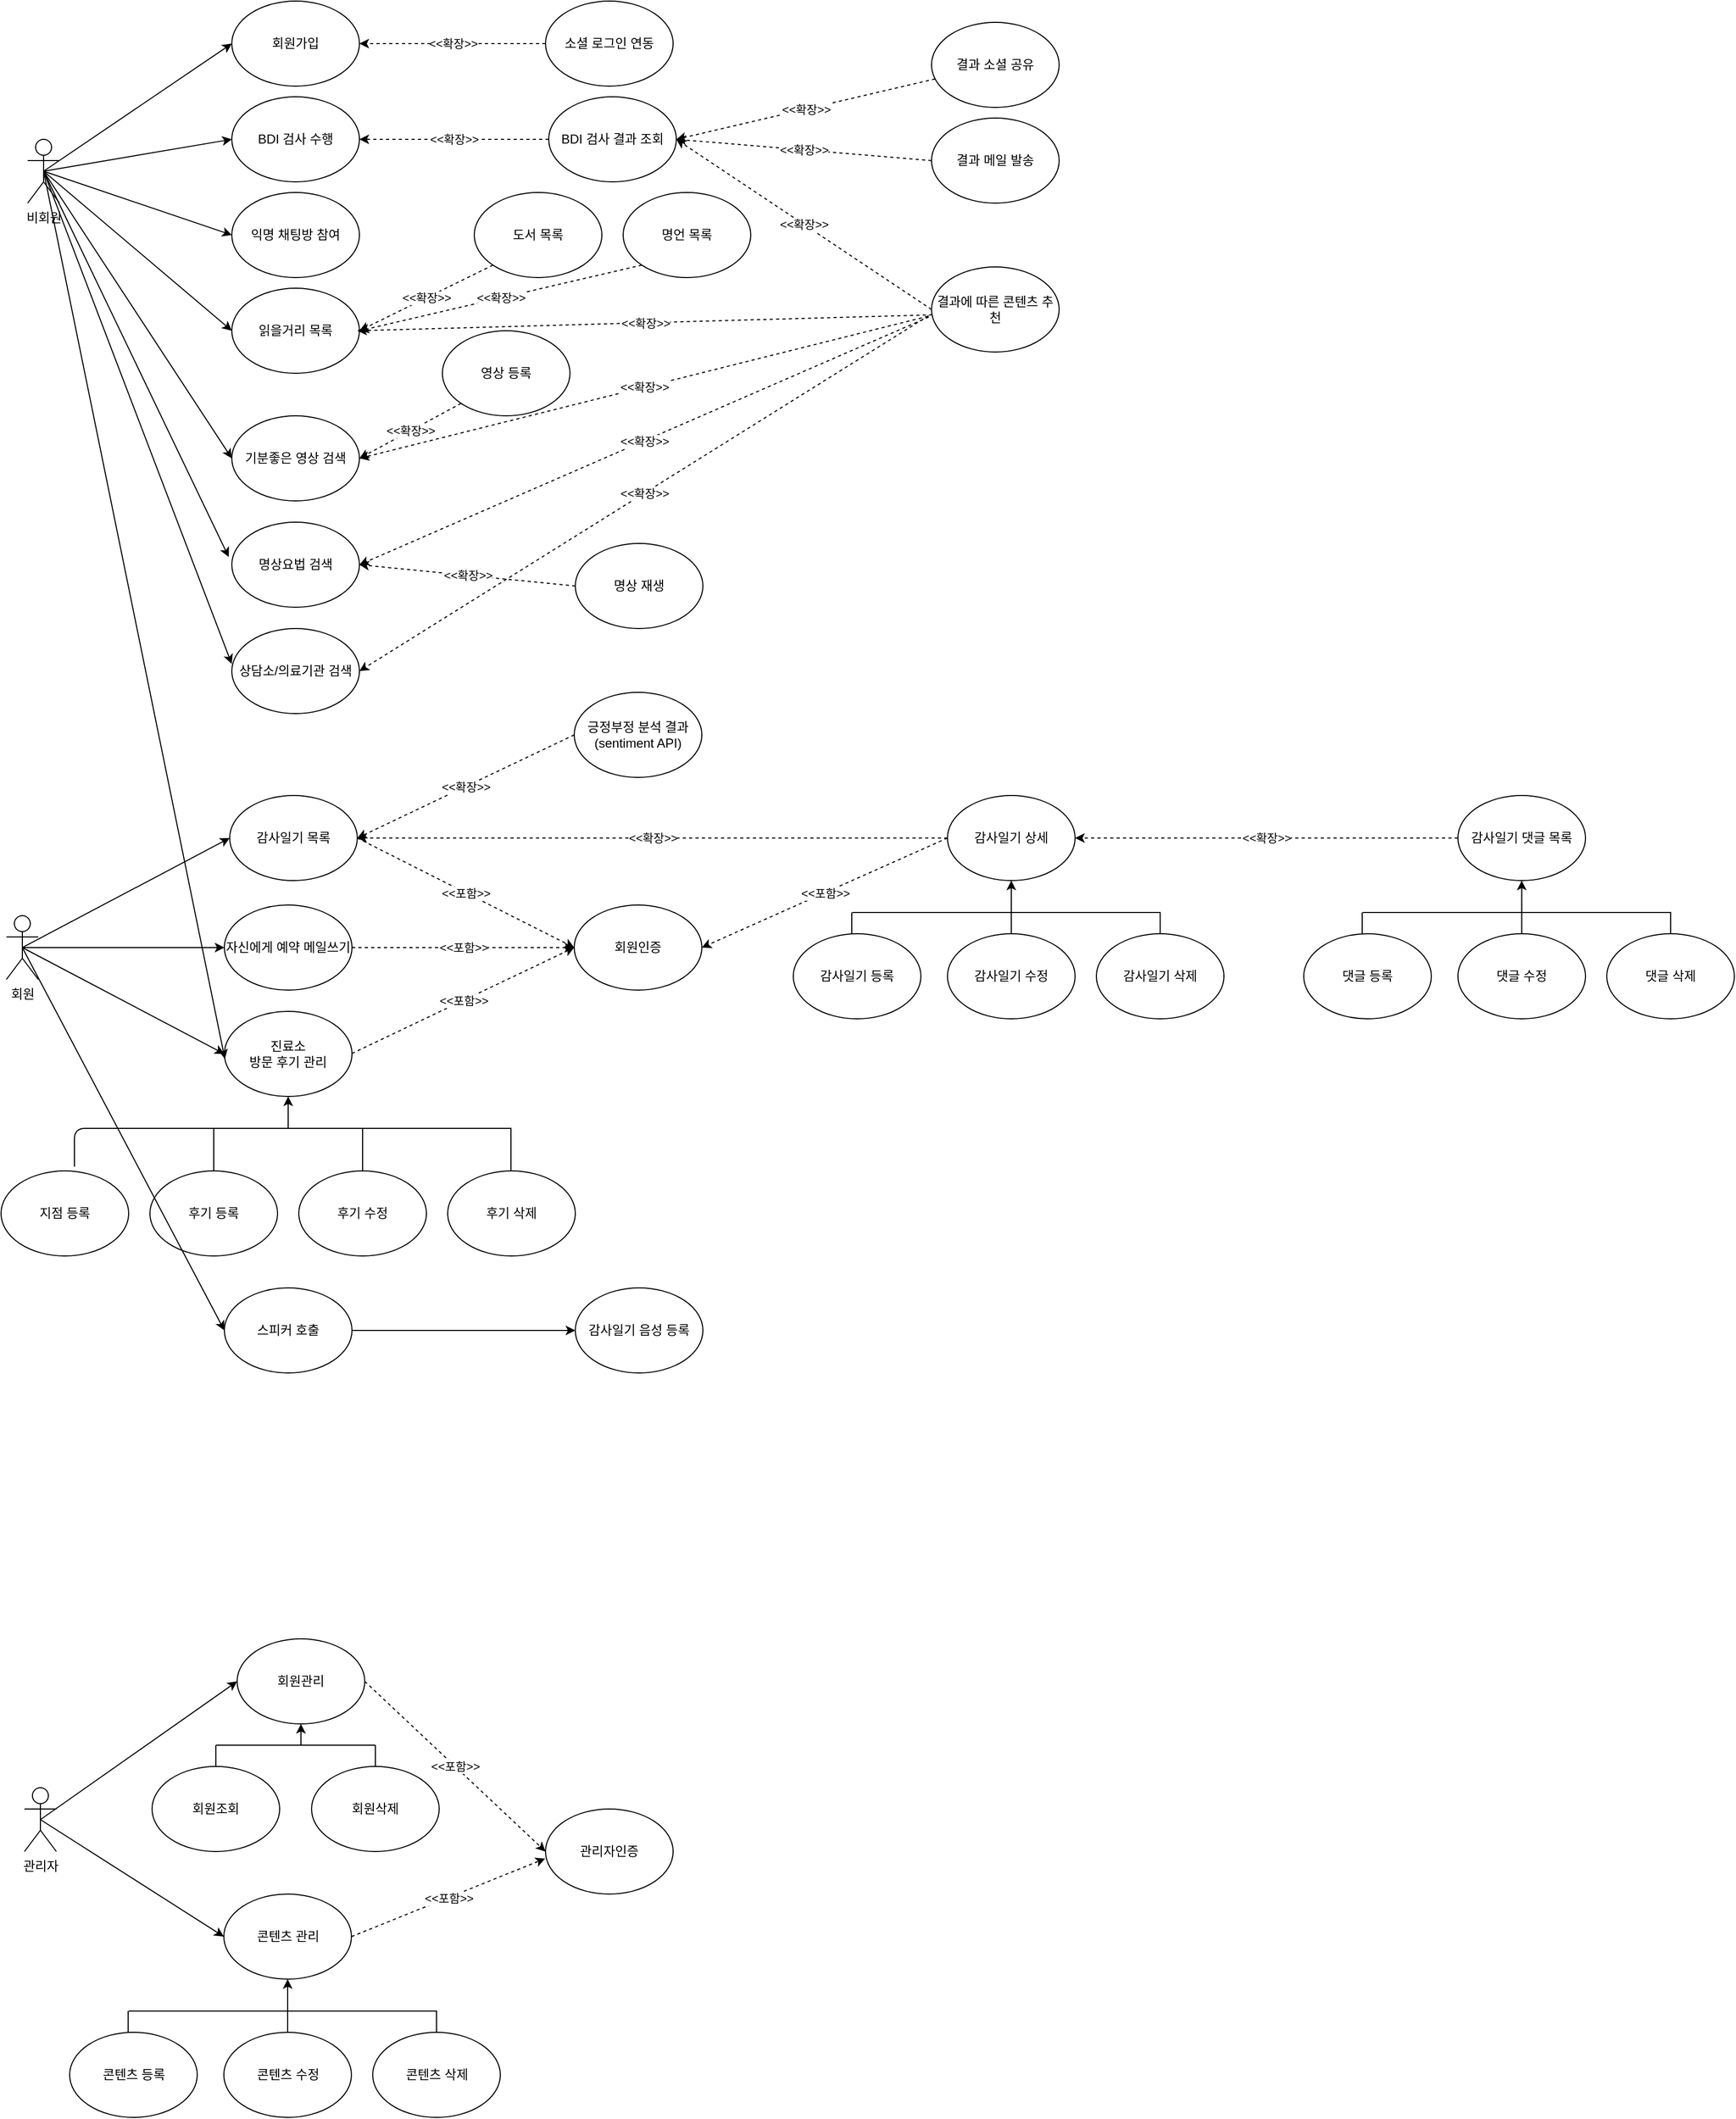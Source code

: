 <mxfile version="14.9.3" type="github">
  <diagram id="70sO28HgEGNAzV1IfZhD" name="Page-1">
    <mxGraphModel dx="1722" dy="938" grid="1" gridSize="10" guides="1" tooltips="1" connect="1" arrows="1" fold="1" page="1" pageScale="1" pageWidth="1169" pageHeight="827" math="0" shadow="0">
      <root>
        <mxCell id="0" />
        <mxCell id="1" parent="0" />
        <mxCell id="HTkCgUYvAymexxdiye0X-1" value="비회원" style="shape=umlActor;verticalLabelPosition=bottom;verticalAlign=top;html=1;outlineConnect=0;" vertex="1" parent="1">
          <mxGeometry x="70" y="130" width="30" height="60" as="geometry" />
        </mxCell>
        <mxCell id="HTkCgUYvAymexxdiye0X-3" value="관리자" style="shape=umlActor;verticalLabelPosition=bottom;verticalAlign=top;html=1;outlineConnect=0;" vertex="1" parent="1">
          <mxGeometry x="67" y="1680" width="30" height="60" as="geometry" />
        </mxCell>
        <mxCell id="HTkCgUYvAymexxdiye0X-5" value="회원가입" style="ellipse;whiteSpace=wrap;html=1;" vertex="1" parent="1">
          <mxGeometry x="262" width="120" height="80" as="geometry" />
        </mxCell>
        <mxCell id="HTkCgUYvAymexxdiye0X-6" value="회원인증" style="ellipse;whiteSpace=wrap;html=1;" vertex="1" parent="1">
          <mxGeometry x="584" y="850" width="120" height="80" as="geometry" />
        </mxCell>
        <mxCell id="HTkCgUYvAymexxdiye0X-7" value="관리자인증" style="ellipse;whiteSpace=wrap;html=1;" vertex="1" parent="1">
          <mxGeometry x="557" y="1700" width="120" height="80" as="geometry" />
        </mxCell>
        <mxCell id="HTkCgUYvAymexxdiye0X-8" value="BDI 검사 수행" style="ellipse;whiteSpace=wrap;html=1;" vertex="1" parent="1">
          <mxGeometry x="262" y="90" width="120" height="80" as="geometry" />
        </mxCell>
        <mxCell id="HTkCgUYvAymexxdiye0X-13" value="상담소/의료기관 검색" style="ellipse;whiteSpace=wrap;html=1;" vertex="1" parent="1">
          <mxGeometry x="262" y="590" width="120" height="80" as="geometry" />
        </mxCell>
        <mxCell id="HTkCgUYvAymexxdiye0X-15" value="익명 채팅방 참여" style="ellipse;whiteSpace=wrap;html=1;" vertex="1" parent="1">
          <mxGeometry x="262" y="180" width="120" height="80" as="geometry" />
        </mxCell>
        <mxCell id="HTkCgUYvAymexxdiye0X-16" value="명상요법 검색" style="ellipse;whiteSpace=wrap;html=1;" vertex="1" parent="1">
          <mxGeometry x="262" y="490" width="120" height="80" as="geometry" />
        </mxCell>
        <mxCell id="HTkCgUYvAymexxdiye0X-17" value="자신에게 예약 메일쓰기" style="ellipse;whiteSpace=wrap;html=1;" vertex="1" parent="1">
          <mxGeometry x="255" y="850" width="120" height="80" as="geometry" />
        </mxCell>
        <mxCell id="HTkCgUYvAymexxdiye0X-18" value="기분좋은 영상 검색" style="ellipse;whiteSpace=wrap;html=1;" vertex="1" parent="1">
          <mxGeometry x="262" y="390" width="120" height="80" as="geometry" />
        </mxCell>
        <mxCell id="HTkCgUYvAymexxdiye0X-19" value="" style="endArrow=classic;html=1;exitX=0.5;exitY=0.5;exitDx=0;exitDy=0;exitPerimeter=0;entryX=0;entryY=0.5;entryDx=0;entryDy=0;" edge="1" parent="1" source="HTkCgUYvAymexxdiye0X-1" target="HTkCgUYvAymexxdiye0X-5">
          <mxGeometry width="50" height="50" relative="1" as="geometry">
            <mxPoint x="110" y="150" as="sourcePoint" />
            <mxPoint x="260" y="60" as="targetPoint" />
            <Array as="points" />
          </mxGeometry>
        </mxCell>
        <mxCell id="HTkCgUYvAymexxdiye0X-20" value="" style="endArrow=classic;html=1;entryX=0;entryY=0.5;entryDx=0;entryDy=0;exitX=0.5;exitY=0.5;exitDx=0;exitDy=0;exitPerimeter=0;" edge="1" parent="1" source="HTkCgUYvAymexxdiye0X-1" target="HTkCgUYvAymexxdiye0X-8">
          <mxGeometry width="50" height="50" relative="1" as="geometry">
            <mxPoint x="120" y="170" as="sourcePoint" />
            <mxPoint x="250" y="200" as="targetPoint" />
          </mxGeometry>
        </mxCell>
        <mxCell id="HTkCgUYvAymexxdiye0X-21" value="" style="endArrow=classic;html=1;entryX=0;entryY=0.5;entryDx=0;entryDy=0;exitX=0.5;exitY=0.5;exitDx=0;exitDy=0;exitPerimeter=0;" edge="1" parent="1" source="HTkCgUYvAymexxdiye0X-1" target="HTkCgUYvAymexxdiye0X-15">
          <mxGeometry width="50" height="50" relative="1" as="geometry">
            <mxPoint x="120" y="210" as="sourcePoint" />
            <mxPoint x="260.0" y="260" as="targetPoint" />
          </mxGeometry>
        </mxCell>
        <mxCell id="HTkCgUYvAymexxdiye0X-25" value="" style="endArrow=classic;html=1;exitX=0.5;exitY=0.5;exitDx=0;exitDy=0;exitPerimeter=0;entryX=0;entryY=0.5;entryDx=0;entryDy=0;" edge="1" parent="1" source="HTkCgUYvAymexxdiye0X-1" target="HTkCgUYvAymexxdiye0X-18">
          <mxGeometry width="50" height="50" relative="1" as="geometry">
            <mxPoint x="110" y="270" as="sourcePoint" />
            <mxPoint x="250" y="360" as="targetPoint" />
          </mxGeometry>
        </mxCell>
        <mxCell id="HTkCgUYvAymexxdiye0X-44" value="영상 등록" style="ellipse;whiteSpace=wrap;html=1;" vertex="1" parent="1">
          <mxGeometry x="460" y="310" width="120" height="80" as="geometry" />
        </mxCell>
        <mxCell id="HTkCgUYvAymexxdiye0X-45" value="" style="endArrow=classic;html=1;dashed=1;targetPerimeterSpacing=3;exitX=0;exitY=1;exitDx=0;exitDy=0;entryX=1;entryY=0.5;entryDx=0;entryDy=0;" edge="1" parent="1" source="HTkCgUYvAymexxdiye0X-44" target="HTkCgUYvAymexxdiye0X-18">
          <mxGeometry relative="1" as="geometry">
            <mxPoint x="420" y="370" as="sourcePoint" />
            <mxPoint x="520" y="370" as="targetPoint" />
            <Array as="points" />
          </mxGeometry>
        </mxCell>
        <mxCell id="HTkCgUYvAymexxdiye0X-46" value="&amp;lt;&amp;lt;확장&amp;gt;&amp;gt;" style="edgeLabel;resizable=0;html=1;align=center;verticalAlign=middle;" connectable="0" vertex="1" parent="HTkCgUYvAymexxdiye0X-45">
          <mxGeometry relative="1" as="geometry" />
        </mxCell>
        <mxCell id="HTkCgUYvAymexxdiye0X-61" value="" style="group" vertex="1" connectable="0" parent="1">
          <mxGeometry x="45" y="950" width="540" height="230" as="geometry" />
        </mxCell>
        <mxCell id="HTkCgUYvAymexxdiye0X-53" value="" style="endArrow=none;html=1;targetPerimeterSpacing=3;exitX=0.575;exitY=-0.05;exitDx=0;exitDy=0;exitPerimeter=0;" edge="1" parent="HTkCgUYvAymexxdiye0X-61" source="HTkCgUYvAymexxdiye0X-47">
          <mxGeometry width="50" height="50" relative="1" as="geometry">
            <mxPoint x="90" y="200" as="sourcePoint" />
            <mxPoint x="480" y="110" as="targetPoint" />
            <Array as="points">
              <mxPoint x="69" y="110" />
              <mxPoint x="340" y="110" />
              <mxPoint x="420" y="110" />
            </Array>
          </mxGeometry>
        </mxCell>
        <mxCell id="HTkCgUYvAymexxdiye0X-58" value="" style="endArrow=classic;html=1;targetPerimeterSpacing=3;entryX=0.5;entryY=1;entryDx=0;entryDy=0;" edge="1" parent="HTkCgUYvAymexxdiye0X-61" target="HTkCgUYvAymexxdiye0X-14">
          <mxGeometry width="50" height="50" relative="1" as="geometry">
            <mxPoint x="270" y="110" as="sourcePoint" />
            <mxPoint x="270" y="73" as="targetPoint" />
          </mxGeometry>
        </mxCell>
        <mxCell id="HTkCgUYvAymexxdiye0X-54" value="" style="endArrow=none;html=1;targetPerimeterSpacing=3;" edge="1" parent="HTkCgUYvAymexxdiye0X-61">
          <mxGeometry width="50" height="50" relative="1" as="geometry">
            <mxPoint x="200" y="150" as="sourcePoint" />
            <mxPoint x="200" y="110" as="targetPoint" />
          </mxGeometry>
        </mxCell>
        <mxCell id="HTkCgUYvAymexxdiye0X-56" value="" style="endArrow=none;html=1;targetPerimeterSpacing=3;exitX=0.5;exitY=0;exitDx=0;exitDy=0;" edge="1" parent="HTkCgUYvAymexxdiye0X-61" source="HTkCgUYvAymexxdiye0X-49">
          <mxGeometry width="50" height="50" relative="1" as="geometry">
            <mxPoint x="340" y="140" as="sourcePoint" />
            <mxPoint x="340" y="110" as="targetPoint" />
          </mxGeometry>
        </mxCell>
        <mxCell id="HTkCgUYvAymexxdiye0X-57" value="" style="endArrow=none;html=1;targetPerimeterSpacing=3;exitX=0.5;exitY=0;exitDx=0;exitDy=0;" edge="1" parent="HTkCgUYvAymexxdiye0X-61">
          <mxGeometry width="50" height="50" relative="1" as="geometry">
            <mxPoint x="479.5" y="150" as="sourcePoint" />
            <mxPoint x="479.5" y="110" as="targetPoint" />
          </mxGeometry>
        </mxCell>
        <mxCell id="HTkCgUYvAymexxdiye0X-14" value="진료소&lt;br&gt;방문 후기 관리" style="ellipse;whiteSpace=wrap;html=1;" vertex="1" parent="HTkCgUYvAymexxdiye0X-61">
          <mxGeometry x="210" width="120" height="80" as="geometry" />
        </mxCell>
        <mxCell id="HTkCgUYvAymexxdiye0X-47" value="지점 등록" style="ellipse;whiteSpace=wrap;html=1;" vertex="1" parent="HTkCgUYvAymexxdiye0X-61">
          <mxGeometry y="150" width="120" height="80" as="geometry" />
        </mxCell>
        <mxCell id="HTkCgUYvAymexxdiye0X-48" value="후기 등록" style="ellipse;whiteSpace=wrap;html=1;" vertex="1" parent="HTkCgUYvAymexxdiye0X-61">
          <mxGeometry x="140" y="150" width="120" height="80" as="geometry" />
        </mxCell>
        <mxCell id="HTkCgUYvAymexxdiye0X-49" value="후기 수정" style="ellipse;whiteSpace=wrap;html=1;" vertex="1" parent="HTkCgUYvAymexxdiye0X-61">
          <mxGeometry x="280" y="150" width="120" height="80" as="geometry" />
        </mxCell>
        <mxCell id="HTkCgUYvAymexxdiye0X-50" value="후기 삭제" style="ellipse;whiteSpace=wrap;html=1;" vertex="1" parent="HTkCgUYvAymexxdiye0X-61">
          <mxGeometry x="420" y="150" width="120" height="80" as="geometry" />
        </mxCell>
        <mxCell id="HTkCgUYvAymexxdiye0X-89" value="" style="endArrow=classic;html=1;dashed=1;targetPerimeterSpacing=3;exitX=0;exitY=0.5;exitDx=0;exitDy=0;entryX=0;entryY=0.5;entryDx=0;entryDy=0;" edge="1" parent="HTkCgUYvAymexxdiye0X-61" target="HTkCgUYvAymexxdiye0X-6">
          <mxGeometry relative="1" as="geometry">
            <mxPoint x="330.0" y="39.58" as="sourcePoint" />
            <mxPoint x="163.0" y="39.58" as="targetPoint" />
            <Array as="points" />
          </mxGeometry>
        </mxCell>
        <mxCell id="HTkCgUYvAymexxdiye0X-90" value="&amp;lt;&amp;lt;포함&amp;gt;&amp;gt;" style="edgeLabel;resizable=0;html=1;align=center;verticalAlign=middle;" connectable="0" vertex="1" parent="HTkCgUYvAymexxdiye0X-89">
          <mxGeometry relative="1" as="geometry" />
        </mxCell>
        <mxCell id="HTkCgUYvAymexxdiye0X-70" value="BDI 검사 결과 조회" style="ellipse;whiteSpace=wrap;html=1;" vertex="1" parent="1">
          <mxGeometry x="560" y="90" width="120" height="80" as="geometry" />
        </mxCell>
        <mxCell id="HTkCgUYvAymexxdiye0X-71" value="" style="endArrow=classic;html=1;dashed=1;targetPerimeterSpacing=3;entryX=1;entryY=0.5;entryDx=0;entryDy=0;" edge="1" parent="1" source="HTkCgUYvAymexxdiye0X-70" target="HTkCgUYvAymexxdiye0X-8">
          <mxGeometry relative="1" as="geometry">
            <mxPoint x="502" y="159.58" as="sourcePoint" />
            <mxPoint x="382" y="158" as="targetPoint" />
            <Array as="points" />
          </mxGeometry>
        </mxCell>
        <mxCell id="HTkCgUYvAymexxdiye0X-72" value="&amp;lt;&amp;lt;확장&amp;gt;&amp;gt;" style="edgeLabel;resizable=0;html=1;align=center;verticalAlign=middle;" connectable="0" vertex="1" parent="HTkCgUYvAymexxdiye0X-71">
          <mxGeometry relative="1" as="geometry" />
        </mxCell>
        <mxCell id="HTkCgUYvAymexxdiye0X-73" value="" style="endArrow=classic;html=1;exitX=0.5;exitY=0.5;exitDx=0;exitDy=0;exitPerimeter=0;entryX=-0.024;entryY=0.41;entryDx=0;entryDy=0;entryPerimeter=0;" edge="1" parent="1" source="HTkCgUYvAymexxdiye0X-1" target="HTkCgUYvAymexxdiye0X-16">
          <mxGeometry width="50" height="50" relative="1" as="geometry">
            <mxPoint x="95.0" y="170" as="sourcePoint" />
            <mxPoint x="270.0" y="376" as="targetPoint" />
          </mxGeometry>
        </mxCell>
        <mxCell id="HTkCgUYvAymexxdiye0X-74" value="" style="endArrow=classic;html=1;entryX=-0.001;entryY=0.416;entryDx=0;entryDy=0;entryPerimeter=0;exitX=0.5;exitY=0.5;exitDx=0;exitDy=0;exitPerimeter=0;" edge="1" parent="1" source="HTkCgUYvAymexxdiye0X-1" target="HTkCgUYvAymexxdiye0X-13">
          <mxGeometry width="50" height="50" relative="1" as="geometry">
            <mxPoint x="88" y="224" as="sourcePoint" />
            <mxPoint x="260" y="629" as="targetPoint" />
          </mxGeometry>
        </mxCell>
        <mxCell id="HTkCgUYvAymexxdiye0X-75" value="" style="endArrow=classic;html=1;exitX=0.5;exitY=0.5;exitDx=0;exitDy=0;exitPerimeter=0;entryX=0.004;entryY=0.559;entryDx=0;entryDy=0;entryPerimeter=0;" edge="1" parent="1" source="HTkCgUYvAymexxdiye0X-1" target="HTkCgUYvAymexxdiye0X-14">
          <mxGeometry width="50" height="50" relative="1" as="geometry">
            <mxPoint x="115.0" y="190" as="sourcePoint" />
            <mxPoint x="261" y="990" as="targetPoint" />
          </mxGeometry>
        </mxCell>
        <mxCell id="HTkCgUYvAymexxdiye0X-85" value="" style="endArrow=classic;html=1;targetPerimeterSpacing=3;entryX=0;entryY=0.5;entryDx=0;entryDy=0;exitX=0.5;exitY=0.5;exitDx=0;exitDy=0;exitPerimeter=0;" edge="1" parent="1" source="HTkCgUYvAymexxdiye0X-3" target="HTkCgUYvAymexxdiye0X-12">
          <mxGeometry width="50" height="50" relative="1" as="geometry">
            <mxPoint x="827" y="1690" as="sourcePoint" />
            <mxPoint x="877" y="1640" as="targetPoint" />
          </mxGeometry>
        </mxCell>
        <mxCell id="HTkCgUYvAymexxdiye0X-86" value="" style="endArrow=classic;html=1;targetPerimeterSpacing=3;entryX=0;entryY=0.5;entryDx=0;entryDy=0;exitX=0.5;exitY=0.5;exitDx=0;exitDy=0;exitPerimeter=0;" edge="1" parent="1" source="HTkCgUYvAymexxdiye0X-3" target="HTkCgUYvAymexxdiye0X-76">
          <mxGeometry width="50" height="50" relative="1" as="geometry">
            <mxPoint x="827" y="1690" as="sourcePoint" />
            <mxPoint x="877" y="1640" as="targetPoint" />
          </mxGeometry>
        </mxCell>
        <mxCell id="HTkCgUYvAymexxdiye0X-91" value="" style="endArrow=classic;html=1;dashed=1;targetPerimeterSpacing=3;exitX=1;exitY=0.5;exitDx=0;exitDy=0;entryX=0;entryY=0.5;entryDx=0;entryDy=0;" edge="1" parent="1" source="HTkCgUYvAymexxdiye0X-12" target="HTkCgUYvAymexxdiye0X-7">
          <mxGeometry relative="1" as="geometry">
            <mxPoint x="372.0" y="1660" as="sourcePoint" />
            <mxPoint x="504.0" y="1660.42" as="targetPoint" />
            <Array as="points" />
          </mxGeometry>
        </mxCell>
        <mxCell id="HTkCgUYvAymexxdiye0X-92" value="&amp;lt;&amp;lt;포함&amp;gt;&amp;gt;" style="edgeLabel;resizable=0;html=1;align=center;verticalAlign=middle;" connectable="0" vertex="1" parent="HTkCgUYvAymexxdiye0X-91">
          <mxGeometry relative="1" as="geometry" />
        </mxCell>
        <mxCell id="HTkCgUYvAymexxdiye0X-93" value="" style="endArrow=classic;html=1;dashed=1;targetPerimeterSpacing=3;exitX=1;exitY=0.5;exitDx=0;exitDy=0;entryX=-0.003;entryY=0.583;entryDx=0;entryDy=0;entryPerimeter=0;" edge="1" parent="1" source="HTkCgUYvAymexxdiye0X-76" target="HTkCgUYvAymexxdiye0X-7">
          <mxGeometry relative="1" as="geometry">
            <mxPoint x="382.0" y="1670" as="sourcePoint" />
            <mxPoint x="517" y="1750" as="targetPoint" />
            <Array as="points" />
          </mxGeometry>
        </mxCell>
        <mxCell id="HTkCgUYvAymexxdiye0X-94" value="&amp;lt;&amp;lt;포함&amp;gt;&amp;gt;" style="edgeLabel;resizable=0;html=1;align=center;verticalAlign=middle;" connectable="0" vertex="1" parent="HTkCgUYvAymexxdiye0X-93">
          <mxGeometry relative="1" as="geometry" />
        </mxCell>
        <mxCell id="HTkCgUYvAymexxdiye0X-95" value="" style="group" vertex="1" connectable="0" parent="1">
          <mxGeometry x="109.5" y="1780" width="405" height="210" as="geometry" />
        </mxCell>
        <mxCell id="HTkCgUYvAymexxdiye0X-80" value="" style="endArrow=none;html=1;targetPerimeterSpacing=3;" edge="1" parent="HTkCgUYvAymexxdiye0X-95">
          <mxGeometry width="50" height="50" relative="1" as="geometry">
            <mxPoint x="55.5" y="110" as="sourcePoint" />
            <mxPoint x="345.5" y="110" as="targetPoint" />
            <Array as="points">
              <mxPoint x="195.5" y="110" />
            </Array>
          </mxGeometry>
        </mxCell>
        <mxCell id="HTkCgUYvAymexxdiye0X-84" value="" style="group" vertex="1" connectable="0" parent="HTkCgUYvAymexxdiye0X-95">
          <mxGeometry width="405" height="210" as="geometry" />
        </mxCell>
        <mxCell id="HTkCgUYvAymexxdiye0X-76" value="콘텐츠 관리" style="ellipse;whiteSpace=wrap;html=1;" vertex="1" parent="HTkCgUYvAymexxdiye0X-84">
          <mxGeometry x="145" width="120" height="80" as="geometry" />
        </mxCell>
        <mxCell id="HTkCgUYvAymexxdiye0X-77" value="콘텐츠 등록" style="ellipse;whiteSpace=wrap;html=1;" vertex="1" parent="HTkCgUYvAymexxdiye0X-84">
          <mxGeometry y="130" width="120" height="80" as="geometry" />
        </mxCell>
        <mxCell id="HTkCgUYvAymexxdiye0X-78" value="콘텐츠 수정" style="ellipse;whiteSpace=wrap;html=1;" vertex="1" parent="HTkCgUYvAymexxdiye0X-84">
          <mxGeometry x="145" y="130" width="120" height="80" as="geometry" />
        </mxCell>
        <mxCell id="HTkCgUYvAymexxdiye0X-79" value="콘텐츠 삭제" style="ellipse;whiteSpace=wrap;html=1;" vertex="1" parent="HTkCgUYvAymexxdiye0X-84">
          <mxGeometry x="285" y="130" width="120" height="80" as="geometry" />
        </mxCell>
        <mxCell id="HTkCgUYvAymexxdiye0X-81" value="" style="endArrow=none;html=1;targetPerimeterSpacing=3;" edge="1" parent="HTkCgUYvAymexxdiye0X-84" source="HTkCgUYvAymexxdiye0X-79">
          <mxGeometry width="50" height="50" relative="1" as="geometry">
            <mxPoint x="295" y="160" as="sourcePoint" />
            <mxPoint x="345" y="110" as="targetPoint" />
          </mxGeometry>
        </mxCell>
        <mxCell id="HTkCgUYvAymexxdiye0X-82" value="" style="endArrow=none;html=1;targetPerimeterSpacing=3;" edge="1" parent="HTkCgUYvAymexxdiye0X-84">
          <mxGeometry width="50" height="50" relative="1" as="geometry">
            <mxPoint x="55" y="130" as="sourcePoint" />
            <mxPoint x="55" y="110" as="targetPoint" />
          </mxGeometry>
        </mxCell>
        <mxCell id="HTkCgUYvAymexxdiye0X-83" value="" style="endArrow=classic;html=1;targetPerimeterSpacing=3;entryX=0.5;entryY=1;entryDx=0;entryDy=0;" edge="1" parent="HTkCgUYvAymexxdiye0X-84" target="HTkCgUYvAymexxdiye0X-76">
          <mxGeometry width="50" height="50" relative="1" as="geometry">
            <mxPoint x="205" y="130" as="sourcePoint" />
            <mxPoint x="205" y="90" as="targetPoint" />
          </mxGeometry>
        </mxCell>
        <mxCell id="HTkCgUYvAymexxdiye0X-96" value="" style="endArrow=classic;html=1;targetPerimeterSpacing=3;exitX=1;exitY=0.5;exitDx=0;exitDy=0;dashed=1;entryX=0;entryY=0.5;entryDx=0;entryDy=0;" edge="1" parent="1" source="HTkCgUYvAymexxdiye0X-17" target="HTkCgUYvAymexxdiye0X-6">
          <mxGeometry relative="1" as="geometry">
            <mxPoint x="890" y="490" as="sourcePoint" />
            <mxPoint x="590" y="800" as="targetPoint" />
          </mxGeometry>
        </mxCell>
        <mxCell id="HTkCgUYvAymexxdiye0X-97" value="&amp;lt;&amp;lt;포함&amp;gt;&amp;gt;" style="edgeLabel;resizable=0;html=1;align=center;verticalAlign=middle;" connectable="0" vertex="1" parent="HTkCgUYvAymexxdiye0X-96">
          <mxGeometry relative="1" as="geometry" />
        </mxCell>
        <mxCell id="HTkCgUYvAymexxdiye0X-2" value="회원" style="shape=umlActor;verticalLabelPosition=bottom;verticalAlign=top;html=1;outlineConnect=0;" vertex="1" parent="1">
          <mxGeometry x="50" y="860" width="30" height="60" as="geometry" />
        </mxCell>
        <mxCell id="HTkCgUYvAymexxdiye0X-26" value="" style="endArrow=classic;html=1;entryX=0;entryY=0.5;entryDx=0;entryDy=0;exitX=0.5;exitY=0.5;exitDx=0;exitDy=0;exitPerimeter=0;" edge="1" parent="1" source="HTkCgUYvAymexxdiye0X-2" target="HTkCgUYvAymexxdiye0X-14">
          <mxGeometry width="50" height="50" relative="1" as="geometry">
            <mxPoint x="130" y="960" as="sourcePoint" />
            <mxPoint x="290.0" y="720" as="targetPoint" />
          </mxGeometry>
        </mxCell>
        <mxCell id="HTkCgUYvAymexxdiye0X-100" value="" style="endArrow=classic;html=1;exitX=0.5;exitY=0.5;exitDx=0;exitDy=0;exitPerimeter=0;entryX=0;entryY=0.5;entryDx=0;entryDy=0;" edge="1" parent="1" source="HTkCgUYvAymexxdiye0X-2" target="HTkCgUYvAymexxdiye0X-17">
          <mxGeometry width="50" height="50" relative="1" as="geometry">
            <mxPoint x="85" y="807" as="sourcePoint" />
            <mxPoint x="260" y="700" as="targetPoint" />
          </mxGeometry>
        </mxCell>
        <mxCell id="HTkCgUYvAymexxdiye0X-119" value="" style="group" vertex="1" connectable="0" parent="1">
          <mxGeometry x="187" y="1540" width="270" height="200" as="geometry" />
        </mxCell>
        <mxCell id="HTkCgUYvAymexxdiye0X-12" value="회원관리" style="ellipse;whiteSpace=wrap;html=1;" vertex="1" parent="HTkCgUYvAymexxdiye0X-119">
          <mxGeometry x="80" width="120" height="80" as="geometry" />
        </mxCell>
        <mxCell id="HTkCgUYvAymexxdiye0X-113" value="회원조회" style="ellipse;whiteSpace=wrap;html=1;" vertex="1" parent="HTkCgUYvAymexxdiye0X-119">
          <mxGeometry y="120" width="120" height="80" as="geometry" />
        </mxCell>
        <mxCell id="HTkCgUYvAymexxdiye0X-114" value="회원삭제" style="ellipse;whiteSpace=wrap;html=1;" vertex="1" parent="HTkCgUYvAymexxdiye0X-119">
          <mxGeometry x="150" y="120" width="120" height="80" as="geometry" />
        </mxCell>
        <mxCell id="HTkCgUYvAymexxdiye0X-115" value="" style="endArrow=none;html=1;targetPerimeterSpacing=3;" edge="1" parent="HTkCgUYvAymexxdiye0X-119">
          <mxGeometry width="50" height="50" relative="1" as="geometry">
            <mxPoint x="60" y="120" as="sourcePoint" />
            <mxPoint x="60" y="100" as="targetPoint" />
          </mxGeometry>
        </mxCell>
        <mxCell id="HTkCgUYvAymexxdiye0X-116" value="" style="endArrow=none;html=1;targetPerimeterSpacing=3;" edge="1" parent="HTkCgUYvAymexxdiye0X-119">
          <mxGeometry width="50" height="50" relative="1" as="geometry">
            <mxPoint x="210" y="120" as="sourcePoint" />
            <mxPoint x="210" y="100" as="targetPoint" />
          </mxGeometry>
        </mxCell>
        <mxCell id="HTkCgUYvAymexxdiye0X-117" value="" style="endArrow=none;html=1;targetPerimeterSpacing=3;" edge="1" parent="HTkCgUYvAymexxdiye0X-119">
          <mxGeometry width="50" height="50" relative="1" as="geometry">
            <mxPoint x="60" y="100" as="sourcePoint" />
            <mxPoint x="210" y="100" as="targetPoint" />
          </mxGeometry>
        </mxCell>
        <mxCell id="HTkCgUYvAymexxdiye0X-118" value="" style="endArrow=classic;html=1;targetPerimeterSpacing=3;" edge="1" parent="HTkCgUYvAymexxdiye0X-119">
          <mxGeometry width="50" height="50" relative="1" as="geometry">
            <mxPoint x="140" y="100" as="sourcePoint" />
            <mxPoint x="140" y="80" as="targetPoint" />
          </mxGeometry>
        </mxCell>
        <mxCell id="HTkCgUYvAymexxdiye0X-120" value="감사일기 목록" style="ellipse;whiteSpace=wrap;html=1;" vertex="1" parent="1">
          <mxGeometry x="260" y="747" width="120" height="80" as="geometry" />
        </mxCell>
        <mxCell id="HTkCgUYvAymexxdiye0X-121" value="" style="endArrow=classic;html=1;exitX=0.5;exitY=0.5;exitDx=0;exitDy=0;exitPerimeter=0;entryX=0;entryY=0.5;entryDx=0;entryDy=0;" edge="1" parent="1" source="HTkCgUYvAymexxdiye0X-2" target="HTkCgUYvAymexxdiye0X-120">
          <mxGeometry width="50" height="50" relative="1" as="geometry">
            <mxPoint x="85" y="807" as="sourcePoint" />
            <mxPoint x="270" y="890" as="targetPoint" />
          </mxGeometry>
        </mxCell>
        <mxCell id="HTkCgUYvAymexxdiye0X-122" value="" style="endArrow=classic;html=1;targetPerimeterSpacing=3;exitX=1;exitY=0.5;exitDx=0;exitDy=0;dashed=1;entryX=0;entryY=0.5;entryDx=0;entryDy=0;" edge="1" parent="1" source="HTkCgUYvAymexxdiye0X-120" target="HTkCgUYvAymexxdiye0X-6">
          <mxGeometry relative="1" as="geometry">
            <mxPoint x="390" y="890" as="sourcePoint" />
            <mxPoint x="580" y="800" as="targetPoint" />
          </mxGeometry>
        </mxCell>
        <mxCell id="HTkCgUYvAymexxdiye0X-123" value="&amp;lt;&amp;lt;포함&amp;gt;&amp;gt;" style="edgeLabel;resizable=0;html=1;align=center;verticalAlign=middle;" connectable="0" vertex="1" parent="HTkCgUYvAymexxdiye0X-122">
          <mxGeometry relative="1" as="geometry" />
        </mxCell>
        <mxCell id="HTkCgUYvAymexxdiye0X-124" value="명상 재생" style="ellipse;whiteSpace=wrap;html=1;" vertex="1" parent="1">
          <mxGeometry x="585" y="510" width="120" height="80" as="geometry" />
        </mxCell>
        <mxCell id="HTkCgUYvAymexxdiye0X-125" value="" style="endArrow=classic;html=1;dashed=1;targetPerimeterSpacing=3;exitX=0;exitY=0.5;exitDx=0;exitDy=0;entryX=1;entryY=0.5;entryDx=0;entryDy=0;" edge="1" parent="1" source="HTkCgUYvAymexxdiye0X-124" target="HTkCgUYvAymexxdiye0X-16">
          <mxGeometry relative="1" as="geometry">
            <mxPoint x="417" y="472" as="sourcePoint" />
            <mxPoint x="380.0" y="468" as="targetPoint" />
            <Array as="points" />
          </mxGeometry>
        </mxCell>
        <mxCell id="HTkCgUYvAymexxdiye0X-126" value="&amp;lt;&amp;lt;확장&amp;gt;&amp;gt;" style="edgeLabel;resizable=0;html=1;align=center;verticalAlign=middle;" connectable="0" vertex="1" parent="HTkCgUYvAymexxdiye0X-125">
          <mxGeometry relative="1" as="geometry" />
        </mxCell>
        <mxCell id="HTkCgUYvAymexxdiye0X-127" value="소셜 로그인 연동" style="ellipse;whiteSpace=wrap;html=1;" vertex="1" parent="1">
          <mxGeometry x="557" width="120" height="80" as="geometry" />
        </mxCell>
        <mxCell id="HTkCgUYvAymexxdiye0X-128" value="" style="endArrow=classic;html=1;dashed=1;targetPerimeterSpacing=3;entryX=1;entryY=0.5;entryDx=0;entryDy=0;" edge="1" parent="1" source="HTkCgUYvAymexxdiye0X-127" target="HTkCgUYvAymexxdiye0X-5">
          <mxGeometry relative="1" as="geometry">
            <mxPoint x="499" y="69.58" as="sourcePoint" />
            <mxPoint x="379.16" y="61.2" as="targetPoint" />
            <Array as="points" />
          </mxGeometry>
        </mxCell>
        <mxCell id="HTkCgUYvAymexxdiye0X-129" value="&amp;lt;&amp;lt;확장&amp;gt;&amp;gt;" style="edgeLabel;resizable=0;html=1;align=center;verticalAlign=middle;" connectable="0" vertex="1" parent="HTkCgUYvAymexxdiye0X-128">
          <mxGeometry relative="1" as="geometry" />
        </mxCell>
        <mxCell id="HTkCgUYvAymexxdiye0X-130" value="긍정부정 분석 결과&lt;br&gt;(sentiment API)" style="ellipse;whiteSpace=wrap;html=1;" vertex="1" parent="1">
          <mxGeometry x="584" y="650" width="120" height="80" as="geometry" />
        </mxCell>
        <mxCell id="HTkCgUYvAymexxdiye0X-131" value="" style="endArrow=classic;html=1;dashed=1;targetPerimeterSpacing=3;exitX=0;exitY=0.5;exitDx=0;exitDy=0;entryX=1;entryY=0.5;entryDx=0;entryDy=0;" edge="1" parent="1" source="HTkCgUYvAymexxdiye0X-130" target="HTkCgUYvAymexxdiye0X-120">
          <mxGeometry relative="1" as="geometry">
            <mxPoint x="445" y="674" as="sourcePoint" />
            <mxPoint x="408.0" y="670" as="targetPoint" />
            <Array as="points" />
          </mxGeometry>
        </mxCell>
        <mxCell id="HTkCgUYvAymexxdiye0X-132" value="&amp;lt;&amp;lt;확장&amp;gt;&amp;gt;" style="edgeLabel;resizable=0;html=1;align=center;verticalAlign=middle;" connectable="0" vertex="1" parent="HTkCgUYvAymexxdiye0X-131">
          <mxGeometry relative="1" as="geometry" />
        </mxCell>
        <mxCell id="HTkCgUYvAymexxdiye0X-133" value="" style="endArrow=classic;html=1;dashed=1;targetPerimeterSpacing=3;entryX=1;entryY=0.5;entryDx=0;entryDy=0;exitX=0;exitY=0.5;exitDx=0;exitDy=0;" edge="1" parent="1" source="HTkCgUYvAymexxdiye0X-140" target="HTkCgUYvAymexxdiye0X-120">
          <mxGeometry relative="1" as="geometry">
            <mxPoint x="850.0" y="520" as="sourcePoint" />
            <mxPoint x="710" y="570" as="targetPoint" />
            <Array as="points" />
          </mxGeometry>
        </mxCell>
        <mxCell id="HTkCgUYvAymexxdiye0X-134" value="&amp;lt;&amp;lt;확장&amp;gt;&amp;gt;" style="edgeLabel;resizable=0;html=1;align=center;verticalAlign=middle;" connectable="0" vertex="1" parent="HTkCgUYvAymexxdiye0X-133">
          <mxGeometry relative="1" as="geometry" />
        </mxCell>
        <mxCell id="HTkCgUYvAymexxdiye0X-137" value="" style="group" vertex="1" connectable="0" parent="1">
          <mxGeometry x="790" y="747" width="405" height="210" as="geometry" />
        </mxCell>
        <mxCell id="HTkCgUYvAymexxdiye0X-138" value="" style="endArrow=none;html=1;targetPerimeterSpacing=3;" edge="1" parent="HTkCgUYvAymexxdiye0X-137">
          <mxGeometry width="50" height="50" relative="1" as="geometry">
            <mxPoint x="55.5" y="110" as="sourcePoint" />
            <mxPoint x="345.5" y="110" as="targetPoint" />
            <Array as="points">
              <mxPoint x="195.5" y="110" />
            </Array>
          </mxGeometry>
        </mxCell>
        <mxCell id="HTkCgUYvAymexxdiye0X-139" value="" style="group" vertex="1" connectable="0" parent="HTkCgUYvAymexxdiye0X-137">
          <mxGeometry width="405" height="210" as="geometry" />
        </mxCell>
        <mxCell id="HTkCgUYvAymexxdiye0X-140" value="감사일기 상세" style="ellipse;whiteSpace=wrap;html=1;" vertex="1" parent="HTkCgUYvAymexxdiye0X-139">
          <mxGeometry x="145" width="120" height="80" as="geometry" />
        </mxCell>
        <mxCell id="HTkCgUYvAymexxdiye0X-141" value="감사일기 등록" style="ellipse;whiteSpace=wrap;html=1;" vertex="1" parent="HTkCgUYvAymexxdiye0X-139">
          <mxGeometry y="130" width="120" height="80" as="geometry" />
        </mxCell>
        <mxCell id="HTkCgUYvAymexxdiye0X-142" value="감사일기 수정" style="ellipse;whiteSpace=wrap;html=1;" vertex="1" parent="HTkCgUYvAymexxdiye0X-139">
          <mxGeometry x="145" y="130" width="120" height="80" as="geometry" />
        </mxCell>
        <mxCell id="HTkCgUYvAymexxdiye0X-143" value="감사일기 삭제" style="ellipse;whiteSpace=wrap;html=1;" vertex="1" parent="HTkCgUYvAymexxdiye0X-139">
          <mxGeometry x="285" y="130" width="120" height="80" as="geometry" />
        </mxCell>
        <mxCell id="HTkCgUYvAymexxdiye0X-144" value="" style="endArrow=none;html=1;targetPerimeterSpacing=3;" edge="1" parent="HTkCgUYvAymexxdiye0X-139" source="HTkCgUYvAymexxdiye0X-143">
          <mxGeometry width="50" height="50" relative="1" as="geometry">
            <mxPoint x="295" y="160" as="sourcePoint" />
            <mxPoint x="345" y="110" as="targetPoint" />
          </mxGeometry>
        </mxCell>
        <mxCell id="HTkCgUYvAymexxdiye0X-145" value="" style="endArrow=none;html=1;targetPerimeterSpacing=3;" edge="1" parent="HTkCgUYvAymexxdiye0X-139">
          <mxGeometry width="50" height="50" relative="1" as="geometry">
            <mxPoint x="55" y="130" as="sourcePoint" />
            <mxPoint x="55" y="110" as="targetPoint" />
          </mxGeometry>
        </mxCell>
        <mxCell id="HTkCgUYvAymexxdiye0X-146" value="" style="endArrow=classic;html=1;targetPerimeterSpacing=3;entryX=0.5;entryY=1;entryDx=0;entryDy=0;" edge="1" parent="HTkCgUYvAymexxdiye0X-139" target="HTkCgUYvAymexxdiye0X-140">
          <mxGeometry width="50" height="50" relative="1" as="geometry">
            <mxPoint x="205" y="130" as="sourcePoint" />
            <mxPoint x="205" y="90" as="targetPoint" />
          </mxGeometry>
        </mxCell>
        <mxCell id="HTkCgUYvAymexxdiye0X-147" value="" style="endArrow=classic;html=1;targetPerimeterSpacing=3;exitX=0;exitY=0.5;exitDx=0;exitDy=0;dashed=1;entryX=1;entryY=0.5;entryDx=0;entryDy=0;" edge="1" parent="1" source="HTkCgUYvAymexxdiye0X-140" target="HTkCgUYvAymexxdiye0X-6">
          <mxGeometry relative="1" as="geometry">
            <mxPoint x="390.0" y="890" as="sourcePoint" />
            <mxPoint x="595" y="810" as="targetPoint" />
          </mxGeometry>
        </mxCell>
        <mxCell id="HTkCgUYvAymexxdiye0X-148" value="&amp;lt;&amp;lt;포함&amp;gt;&amp;gt;" style="edgeLabel;resizable=0;html=1;align=center;verticalAlign=middle;" connectable="0" vertex="1" parent="HTkCgUYvAymexxdiye0X-147">
          <mxGeometry relative="1" as="geometry" />
        </mxCell>
        <mxCell id="HTkCgUYvAymexxdiye0X-152" value="" style="group" vertex="1" connectable="0" parent="1">
          <mxGeometry x="1270" y="747" width="405" height="210" as="geometry" />
        </mxCell>
        <mxCell id="HTkCgUYvAymexxdiye0X-153" value="" style="endArrow=none;html=1;targetPerimeterSpacing=3;" edge="1" parent="HTkCgUYvAymexxdiye0X-152">
          <mxGeometry width="50" height="50" relative="1" as="geometry">
            <mxPoint x="55.5" y="110" as="sourcePoint" />
            <mxPoint x="345.5" y="110" as="targetPoint" />
            <Array as="points">
              <mxPoint x="195.5" y="110" />
            </Array>
          </mxGeometry>
        </mxCell>
        <mxCell id="HTkCgUYvAymexxdiye0X-154" value="" style="group" vertex="1" connectable="0" parent="HTkCgUYvAymexxdiye0X-152">
          <mxGeometry width="405" height="210" as="geometry" />
        </mxCell>
        <mxCell id="HTkCgUYvAymexxdiye0X-155" value="감사일기 댓글 목록" style="ellipse;whiteSpace=wrap;html=1;" vertex="1" parent="HTkCgUYvAymexxdiye0X-154">
          <mxGeometry x="145" width="120" height="80" as="geometry" />
        </mxCell>
        <mxCell id="HTkCgUYvAymexxdiye0X-156" value="댓글 등록" style="ellipse;whiteSpace=wrap;html=1;" vertex="1" parent="HTkCgUYvAymexxdiye0X-154">
          <mxGeometry y="130" width="120" height="80" as="geometry" />
        </mxCell>
        <mxCell id="HTkCgUYvAymexxdiye0X-157" value="댓글 수정" style="ellipse;whiteSpace=wrap;html=1;" vertex="1" parent="HTkCgUYvAymexxdiye0X-154">
          <mxGeometry x="145" y="130" width="120" height="80" as="geometry" />
        </mxCell>
        <mxCell id="HTkCgUYvAymexxdiye0X-158" value="댓글 삭제" style="ellipse;whiteSpace=wrap;html=1;" vertex="1" parent="HTkCgUYvAymexxdiye0X-154">
          <mxGeometry x="285" y="130" width="120" height="80" as="geometry" />
        </mxCell>
        <mxCell id="HTkCgUYvAymexxdiye0X-159" value="" style="endArrow=none;html=1;targetPerimeterSpacing=3;" edge="1" parent="HTkCgUYvAymexxdiye0X-154" source="HTkCgUYvAymexxdiye0X-158">
          <mxGeometry width="50" height="50" relative="1" as="geometry">
            <mxPoint x="295" y="160" as="sourcePoint" />
            <mxPoint x="345" y="110" as="targetPoint" />
          </mxGeometry>
        </mxCell>
        <mxCell id="HTkCgUYvAymexxdiye0X-160" value="" style="endArrow=none;html=1;targetPerimeterSpacing=3;" edge="1" parent="HTkCgUYvAymexxdiye0X-154">
          <mxGeometry width="50" height="50" relative="1" as="geometry">
            <mxPoint x="55" y="130" as="sourcePoint" />
            <mxPoint x="55" y="110" as="targetPoint" />
          </mxGeometry>
        </mxCell>
        <mxCell id="HTkCgUYvAymexxdiye0X-161" value="" style="endArrow=classic;html=1;targetPerimeterSpacing=3;entryX=0.5;entryY=1;entryDx=0;entryDy=0;" edge="1" parent="HTkCgUYvAymexxdiye0X-154" target="HTkCgUYvAymexxdiye0X-155">
          <mxGeometry width="50" height="50" relative="1" as="geometry">
            <mxPoint x="205" y="130" as="sourcePoint" />
            <mxPoint x="205" y="90" as="targetPoint" />
          </mxGeometry>
        </mxCell>
        <mxCell id="HTkCgUYvAymexxdiye0X-162" value="ㅋ" style="endArrow=classic;html=1;dashed=1;targetPerimeterSpacing=3;entryX=1;entryY=0.5;entryDx=0;entryDy=0;exitX=0;exitY=0.5;exitDx=0;exitDy=0;" edge="1" parent="1" source="HTkCgUYvAymexxdiye0X-155" target="HTkCgUYvAymexxdiye0X-140">
          <mxGeometry relative="1" as="geometry">
            <mxPoint x="1480.0" y="280" as="sourcePoint" />
            <mxPoint x="990.0" y="527" as="targetPoint" />
            <Array as="points" />
          </mxGeometry>
        </mxCell>
        <mxCell id="HTkCgUYvAymexxdiye0X-163" value="&amp;lt;&amp;lt;확장&amp;gt;&amp;gt;" style="edgeLabel;resizable=0;html=1;align=center;verticalAlign=middle;" connectable="0" vertex="1" parent="HTkCgUYvAymexxdiye0X-162">
          <mxGeometry relative="1" as="geometry" />
        </mxCell>
        <mxCell id="HTkCgUYvAymexxdiye0X-166" value="읽을거리 목록" style="ellipse;whiteSpace=wrap;html=1;" vertex="1" parent="1">
          <mxGeometry x="262" y="270" width="120" height="80" as="geometry" />
        </mxCell>
        <mxCell id="HTkCgUYvAymexxdiye0X-167" value="" style="endArrow=classic;html=1;entryX=0;entryY=0.5;entryDx=0;entryDy=0;exitX=0.5;exitY=0.5;exitDx=0;exitDy=0;exitPerimeter=0;" edge="1" parent="1" target="HTkCgUYvAymexxdiye0X-166" source="HTkCgUYvAymexxdiye0X-1">
          <mxGeometry width="50" height="50" relative="1" as="geometry">
            <mxPoint x="80" y="340.0" as="sourcePoint" />
            <mxPoint x="245" y="380" as="targetPoint" />
          </mxGeometry>
        </mxCell>
        <mxCell id="HTkCgUYvAymexxdiye0X-168" value="명언 목록" style="ellipse;whiteSpace=wrap;html=1;" vertex="1" parent="1">
          <mxGeometry x="630" y="180" width="120" height="80" as="geometry" />
        </mxCell>
        <mxCell id="HTkCgUYvAymexxdiye0X-169" value="" style="endArrow=classic;html=1;dashed=1;targetPerimeterSpacing=3;entryX=1;entryY=0.5;entryDx=0;entryDy=0;exitX=0;exitY=1;exitDx=0;exitDy=0;" edge="1" parent="1" source="HTkCgUYvAymexxdiye0X-168" target="HTkCgUYvAymexxdiye0X-166">
          <mxGeometry relative="1" as="geometry">
            <mxPoint x="497" y="339.58" as="sourcePoint" />
            <mxPoint x="377" y="338" as="targetPoint" />
            <Array as="points" />
          </mxGeometry>
        </mxCell>
        <mxCell id="HTkCgUYvAymexxdiye0X-170" value="&amp;lt;&amp;lt;확장&amp;gt;&amp;gt;" style="edgeLabel;resizable=0;html=1;align=center;verticalAlign=middle;" connectable="0" vertex="1" parent="HTkCgUYvAymexxdiye0X-169">
          <mxGeometry relative="1" as="geometry" />
        </mxCell>
        <mxCell id="HTkCgUYvAymexxdiye0X-171" value="도서 목록" style="ellipse;whiteSpace=wrap;html=1;" vertex="1" parent="1">
          <mxGeometry x="490" y="180" width="120" height="80" as="geometry" />
        </mxCell>
        <mxCell id="HTkCgUYvAymexxdiye0X-172" value="" style="endArrow=classic;html=1;dashed=1;targetPerimeterSpacing=3;entryX=1;entryY=0.5;entryDx=0;entryDy=0;exitX=0;exitY=1;exitDx=0;exitDy=0;" edge="1" parent="1" source="HTkCgUYvAymexxdiye0X-171" target="HTkCgUYvAymexxdiye0X-166">
          <mxGeometry relative="1" as="geometry">
            <mxPoint x="571.937" y="265.89" as="sourcePoint" />
            <mxPoint x="385" y="320" as="targetPoint" />
            <Array as="points" />
          </mxGeometry>
        </mxCell>
        <mxCell id="HTkCgUYvAymexxdiye0X-173" value="&amp;lt;&amp;lt;확장&amp;gt;&amp;gt;" style="edgeLabel;resizable=0;html=1;align=center;verticalAlign=middle;" connectable="0" vertex="1" parent="HTkCgUYvAymexxdiye0X-172">
          <mxGeometry relative="1" as="geometry" />
        </mxCell>
        <mxCell id="HTkCgUYvAymexxdiye0X-174" value="결과 소셜 공유" style="ellipse;whiteSpace=wrap;html=1;" vertex="1" parent="1">
          <mxGeometry x="920" y="20" width="120" height="80" as="geometry" />
        </mxCell>
        <mxCell id="HTkCgUYvAymexxdiye0X-175" value="" style="endArrow=classic;html=1;dashed=1;targetPerimeterSpacing=3;entryX=1;entryY=0.5;entryDx=0;entryDy=0;" edge="1" parent="1" source="HTkCgUYvAymexxdiye0X-174" target="HTkCgUYvAymexxdiye0X-70">
          <mxGeometry relative="1" as="geometry">
            <mxPoint x="799" y="159.58" as="sourcePoint" />
            <mxPoint x="680" y="130" as="targetPoint" />
            <Array as="points" />
          </mxGeometry>
        </mxCell>
        <mxCell id="HTkCgUYvAymexxdiye0X-176" value="&amp;lt;&amp;lt;확장&amp;gt;&amp;gt;" style="edgeLabel;resizable=0;html=1;align=center;verticalAlign=middle;" connectable="0" vertex="1" parent="HTkCgUYvAymexxdiye0X-175">
          <mxGeometry relative="1" as="geometry" />
        </mxCell>
        <mxCell id="HTkCgUYvAymexxdiye0X-177" value="결과 메일 발송" style="ellipse;whiteSpace=wrap;html=1;" vertex="1" parent="1">
          <mxGeometry x="920" y="110" width="120" height="80" as="geometry" />
        </mxCell>
        <mxCell id="HTkCgUYvAymexxdiye0X-178" value="결과에 따른 콘텐츠 추천" style="ellipse;whiteSpace=wrap;html=1;" vertex="1" parent="1">
          <mxGeometry x="920" y="250" width="120" height="80" as="geometry" />
        </mxCell>
        <mxCell id="HTkCgUYvAymexxdiye0X-179" value="" style="endArrow=classic;html=1;dashed=1;targetPerimeterSpacing=3;exitX=0;exitY=0.5;exitDx=0;exitDy=0;" edge="1" parent="1" source="HTkCgUYvAymexxdiye0X-177">
          <mxGeometry relative="1" as="geometry">
            <mxPoint x="870.922" y="94.224" as="sourcePoint" />
            <mxPoint x="680" y="130" as="targetPoint" />
            <Array as="points" />
          </mxGeometry>
        </mxCell>
        <mxCell id="HTkCgUYvAymexxdiye0X-180" value="&amp;lt;&amp;lt;확장&amp;gt;&amp;gt;" style="edgeLabel;resizable=0;html=1;align=center;verticalAlign=middle;" connectable="0" vertex="1" parent="HTkCgUYvAymexxdiye0X-179">
          <mxGeometry relative="1" as="geometry" />
        </mxCell>
        <mxCell id="HTkCgUYvAymexxdiye0X-181" value="" style="endArrow=classic;html=1;dashed=1;targetPerimeterSpacing=3;exitX=0;exitY=0.5;exitDx=0;exitDy=0;entryX=1;entryY=0.5;entryDx=0;entryDy=0;" edge="1" parent="1" source="HTkCgUYvAymexxdiye0X-178" target="HTkCgUYvAymexxdiye0X-70">
          <mxGeometry relative="1" as="geometry">
            <mxPoint x="867" y="170.0" as="sourcePoint" />
            <mxPoint x="690" y="140.0" as="targetPoint" />
            <Array as="points" />
          </mxGeometry>
        </mxCell>
        <mxCell id="HTkCgUYvAymexxdiye0X-182" value="&amp;lt;&amp;lt;확장&amp;gt;&amp;gt;" style="edgeLabel;resizable=0;html=1;align=center;verticalAlign=middle;" connectable="0" vertex="1" parent="HTkCgUYvAymexxdiye0X-181">
          <mxGeometry relative="1" as="geometry" />
        </mxCell>
        <mxCell id="HTkCgUYvAymexxdiye0X-183" value="" style="endArrow=classic;html=1;dashed=1;targetPerimeterSpacing=3;exitX=0.006;exitY=0.563;exitDx=0;exitDy=0;exitPerimeter=0;" edge="1" parent="1" source="HTkCgUYvAymexxdiye0X-178">
          <mxGeometry relative="1" as="geometry">
            <mxPoint x="867" y="260" as="sourcePoint" />
            <mxPoint x="380" y="310" as="targetPoint" />
            <Array as="points" />
          </mxGeometry>
        </mxCell>
        <mxCell id="HTkCgUYvAymexxdiye0X-184" value="&amp;lt;&amp;lt;확장&amp;gt;&amp;gt;" style="edgeLabel;resizable=0;html=1;align=center;verticalAlign=middle;" connectable="0" vertex="1" parent="HTkCgUYvAymexxdiye0X-183">
          <mxGeometry relative="1" as="geometry" />
        </mxCell>
        <mxCell id="HTkCgUYvAymexxdiye0X-185" value="" style="endArrow=classic;html=1;dashed=1;targetPerimeterSpacing=3;exitX=-0.028;exitY=0.58;exitDx=0;exitDy=0;exitPerimeter=0;entryX=1;entryY=0.5;entryDx=0;entryDy=0;" edge="1" parent="1" source="HTkCgUYvAymexxdiye0X-178" target="HTkCgUYvAymexxdiye0X-18">
          <mxGeometry relative="1" as="geometry">
            <mxPoint x="867.72" y="265.04" as="sourcePoint" />
            <mxPoint x="390" y="320" as="targetPoint" />
            <Array as="points" />
          </mxGeometry>
        </mxCell>
        <mxCell id="HTkCgUYvAymexxdiye0X-186" value="&amp;lt;&amp;lt;확장&amp;gt;&amp;gt;" style="edgeLabel;resizable=0;html=1;align=center;verticalAlign=middle;" connectable="0" vertex="1" parent="HTkCgUYvAymexxdiye0X-185">
          <mxGeometry relative="1" as="geometry" />
        </mxCell>
        <mxCell id="HTkCgUYvAymexxdiye0X-187" value="" style="endArrow=classic;html=1;dashed=1;targetPerimeterSpacing=3;exitX=-0.022;exitY=0.589;exitDx=0;exitDy=0;exitPerimeter=0;entryX=1;entryY=0.5;entryDx=0;entryDy=0;" edge="1" parent="1" source="HTkCgUYvAymexxdiye0X-178" target="HTkCgUYvAymexxdiye0X-16">
          <mxGeometry relative="1" as="geometry">
            <mxPoint x="863.64" y="266.4" as="sourcePoint" />
            <mxPoint x="385" y="419.52" as="targetPoint" />
            <Array as="points" />
          </mxGeometry>
        </mxCell>
        <mxCell id="HTkCgUYvAymexxdiye0X-188" value="&amp;lt;&amp;lt;확장&amp;gt;&amp;gt;" style="edgeLabel;resizable=0;html=1;align=center;verticalAlign=middle;" connectable="0" vertex="1" parent="HTkCgUYvAymexxdiye0X-187">
          <mxGeometry relative="1" as="geometry" />
        </mxCell>
        <mxCell id="HTkCgUYvAymexxdiye0X-189" value="" style="endArrow=classic;html=1;dashed=1;targetPerimeterSpacing=3;exitX=-0.022;exitY=0.572;exitDx=0;exitDy=0;exitPerimeter=0;entryX=1;entryY=0.5;entryDx=0;entryDy=0;" edge="1" parent="1" source="HTkCgUYvAymexxdiye0X-178" target="HTkCgUYvAymexxdiye0X-13">
          <mxGeometry relative="1" as="geometry">
            <mxPoint x="864.36" y="267.12" as="sourcePoint" />
            <mxPoint x="390" y="530" as="targetPoint" />
            <Array as="points" />
          </mxGeometry>
        </mxCell>
        <mxCell id="HTkCgUYvAymexxdiye0X-190" value="&amp;lt;&amp;lt;확장&amp;gt;&amp;gt;" style="edgeLabel;resizable=0;html=1;align=center;verticalAlign=middle;" connectable="0" vertex="1" parent="HTkCgUYvAymexxdiye0X-189">
          <mxGeometry relative="1" as="geometry" />
        </mxCell>
        <mxCell id="HTkCgUYvAymexxdiye0X-191" value="스피커 호출" style="ellipse;whiteSpace=wrap;html=1;" vertex="1" parent="1">
          <mxGeometry x="255" y="1210" width="120" height="80" as="geometry" />
        </mxCell>
        <mxCell id="HTkCgUYvAymexxdiye0X-192" value="" style="endArrow=classic;html=1;entryX=0;entryY=0.5;entryDx=0;entryDy=0;exitX=0.5;exitY=0.5;exitDx=0;exitDy=0;exitPerimeter=0;" edge="1" parent="1" source="HTkCgUYvAymexxdiye0X-2" target="HTkCgUYvAymexxdiye0X-191">
          <mxGeometry width="50" height="50" relative="1" as="geometry">
            <mxPoint x="75.0" y="900" as="sourcePoint" />
            <mxPoint x="265.0" y="1000" as="targetPoint" />
          </mxGeometry>
        </mxCell>
        <mxCell id="HTkCgUYvAymexxdiye0X-193" value="감사일기 음성 등록" style="ellipse;whiteSpace=wrap;html=1;" vertex="1" parent="1">
          <mxGeometry x="585" y="1210" width="120" height="80" as="geometry" />
        </mxCell>
        <mxCell id="HTkCgUYvAymexxdiye0X-194" value="" style="endArrow=classic;html=1;entryX=0;entryY=0.5;entryDx=0;entryDy=0;exitX=1;exitY=0.5;exitDx=0;exitDy=0;" edge="1" parent="1" source="HTkCgUYvAymexxdiye0X-191" target="HTkCgUYvAymexxdiye0X-193">
          <mxGeometry width="50" height="50" relative="1" as="geometry">
            <mxPoint x="381" y="1250" as="sourcePoint" />
            <mxPoint x="670.0" y="1492.31" as="targetPoint" />
          </mxGeometry>
        </mxCell>
      </root>
    </mxGraphModel>
  </diagram>
</mxfile>
